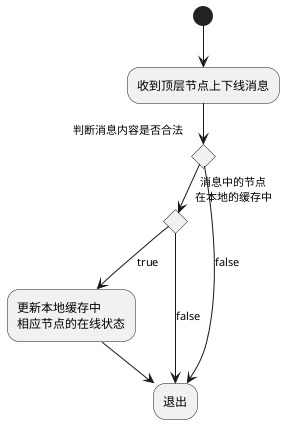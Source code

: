 @startuml
(*) --> 收到顶层节点上下线消息
if 判断消息内容是否合法 then
    if 消息中的节点\n在本地的缓存中 then
        -->[true] "更新本地缓存中\n相应节点的在线状态"
    --> 退出
    else
    --> [false]退出
    endif
else
    --> [false] 退出
endif
@enduml